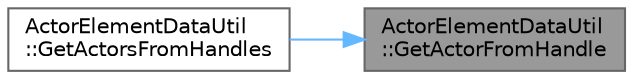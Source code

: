 digraph "ActorElementDataUtil::GetActorFromHandle"
{
 // INTERACTIVE_SVG=YES
 // LATEX_PDF_SIZE
  bgcolor="transparent";
  edge [fontname=Helvetica,fontsize=10,labelfontname=Helvetica,labelfontsize=10];
  node [fontname=Helvetica,fontsize=10,shape=box,height=0.2,width=0.4];
  rankdir="RL";
  Node1 [id="Node000001",label="ActorElementDataUtil\l::GetActorFromHandle",height=0.2,width=0.4,color="gray40", fillcolor="grey60", style="filled", fontcolor="black",tooltip="Attempt to get the actor from the given element handle."];
  Node1 -> Node2 [id="edge1_Node000001_Node000002",dir="back",color="steelblue1",style="solid",tooltip=" "];
  Node2 [id="Node000002",label="ActorElementDataUtil\l::GetActorsFromHandles",height=0.2,width=0.4,color="grey40", fillcolor="white", style="filled",URL="$db/da3/namespaceActorElementDataUtil.html#af2e6857f43c30010b696838729afc844",tooltip="Attempt to get the actors from the given element handles."];
}

